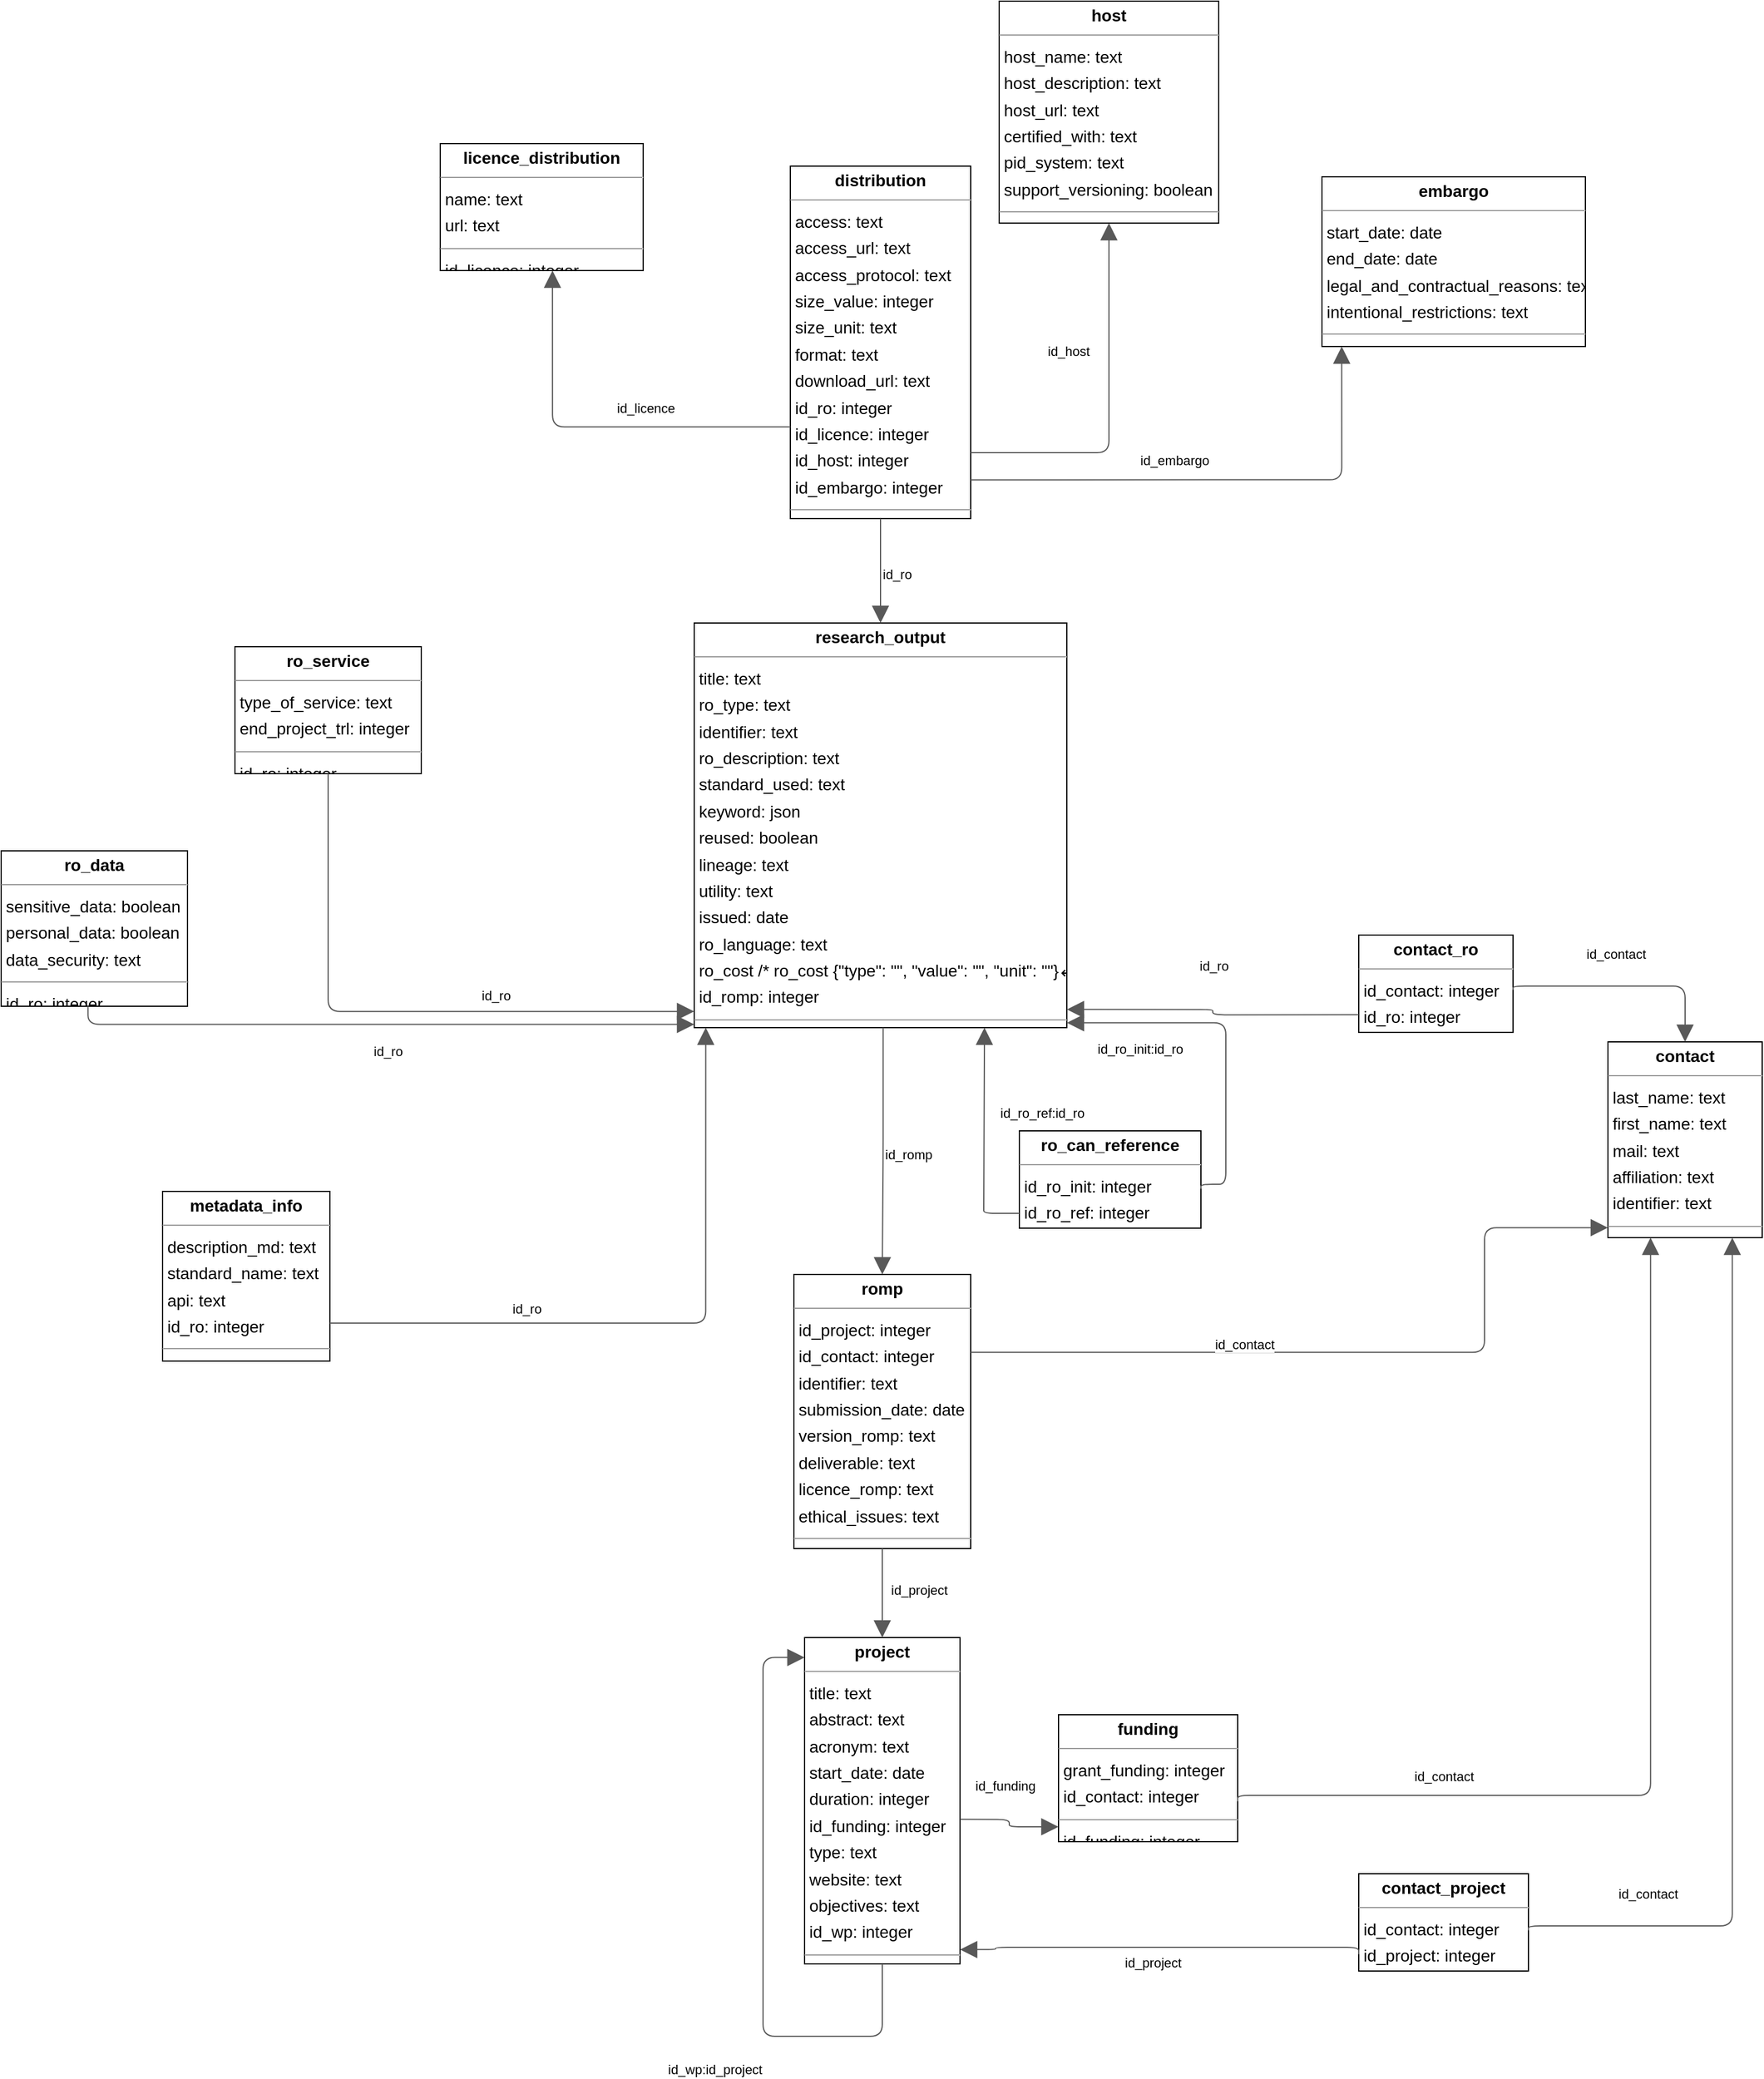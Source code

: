 <mxGraphModel dx="0" dy="0" grid="1" gridSize="10" guides="1" tooltips="1" connect="1" arrows="1" fold="1" page="0" pageScale="1" background="none" math="0" shadow="0">
  <root>
    <mxCell id="0" />
    <mxCell id="1" parent="0" />
    <mxCell id="node10" parent="1" vertex="1" value="&lt;p style=&quot;margin:0px;margin-top:4px;text-align:center;&quot;&gt;&lt;b&gt;contact&lt;/b&gt;&lt;/p&gt;&lt;hr size=&quot;1&quot;/&gt;&lt;p style=&quot;margin:0 0 0 4px;line-height:1.6;&quot;&gt; last_name: text&lt;br/&gt; first_name: text&lt;br/&gt; mail: text&lt;br/&gt; affiliation: text&lt;br/&gt; identifier: text&lt;/p&gt;&lt;hr size=&quot;1&quot;/&gt;&lt;p style=&quot;margin:0 0 0 4px;line-height:1.6;&quot;&gt; id_contact: integer&lt;/p&gt;" style="verticalAlign=top;align=left;overflow=fill;fontSize=14;fontFamily=Helvetica;html=1;rounded=0;shadow=0;comic=0;labelBackgroundColor=none;strokeWidth=1;">
      <mxGeometry x="1092" y="786" width="130" height="165" as="geometry" />
    </mxCell>
    <mxCell id="node4" parent="1" vertex="1" value="&lt;p style=&quot;margin:0px;margin-top:4px;text-align:center;&quot;&gt;&lt;b&gt;contact_project&lt;/b&gt;&lt;/p&gt;&lt;hr size=&quot;1&quot;/&gt;&lt;p style=&quot;margin:0 0 0 4px;line-height:1.6;&quot;&gt; id_contact: integer&lt;br/&gt; id_project: integer&lt;/p&gt;" style="verticalAlign=top;align=left;overflow=fill;fontSize=14;fontFamily=Helvetica;html=1;rounded=0;shadow=0;comic=0;labelBackgroundColor=none;strokeWidth=1;">
      <mxGeometry x="882" y="1487" width="143" height="82" as="geometry" />
    </mxCell>
    <mxCell id="node0" parent="1" vertex="1" value="&lt;p style=&quot;margin:0px;margin-top:4px;text-align:center;&quot;&gt;&lt;b&gt;contact_ro&lt;/b&gt;&lt;/p&gt;&lt;hr size=&quot;1&quot;/&gt;&lt;p style=&quot;margin:0 0 0 4px;line-height:1.6;&quot;&gt; id_contact: integer&lt;br/&gt; id_ro: integer&lt;/p&gt;" style="verticalAlign=top;align=left;overflow=fill;fontSize=14;fontFamily=Helvetica;html=1;rounded=0;shadow=0;comic=0;labelBackgroundColor=none;strokeWidth=1;">
      <mxGeometry x="882" y="696" width="130" height="82" as="geometry" />
    </mxCell>
    <mxCell id="node9" parent="1" vertex="1" value="&lt;p style=&quot;margin:0px;margin-top:4px;text-align:center;&quot;&gt;&lt;b&gt;distribution&lt;/b&gt;&lt;/p&gt;&lt;hr size=&quot;1&quot;/&gt;&lt;p style=&quot;margin:0 0 0 4px;line-height:1.6;&quot;&gt; access: text&lt;br/&gt; access_url: text&lt;br/&gt; access_protocol: text&lt;br/&gt; size_value: integer&lt;br/&gt; size_unit: text&lt;br/&gt; format: text&lt;br/&gt; download_url: text&lt;br/&gt; id_ro: integer&lt;br/&gt; id_licence: integer&lt;br/&gt; id_host: integer&lt;br/&gt; id_embargo: integer&lt;/p&gt;&lt;hr size=&quot;1&quot;/&gt;&lt;p style=&quot;margin:0 0 0 4px;line-height:1.6;&quot;&gt; id_distribution: integer&lt;/p&gt;" style="verticalAlign=top;align=left;overflow=fill;fontSize=14;fontFamily=Helvetica;html=1;rounded=0;shadow=0;comic=0;labelBackgroundColor=none;strokeWidth=1;">
      <mxGeometry x="403" y="48" width="152" height="297" as="geometry" />
    </mxCell>
    <mxCell id="node14" parent="1" vertex="1" value="&lt;p style=&quot;margin:0px;margin-top:4px;text-align:center;&quot;&gt;&lt;b&gt;embargo&lt;/b&gt;&lt;/p&gt;&lt;hr size=&quot;1&quot;/&gt;&lt;p style=&quot;margin:0 0 0 4px;line-height:1.6;&quot;&gt; start_date: date&lt;br/&gt; end_date: date&lt;br/&gt; legal_and_contractual_reasons: text&lt;br/&gt; intentional_restrictions: text&lt;/p&gt;&lt;hr size=&quot;1&quot;/&gt;&lt;p style=&quot;margin:0 0 0 4px;line-height:1.6;&quot;&gt; id_embargo: integer&lt;/p&gt;" style="verticalAlign=top;align=left;overflow=fill;fontSize=14;fontFamily=Helvetica;html=1;rounded=0;shadow=0;comic=0;labelBackgroundColor=none;strokeWidth=1;">
      <mxGeometry x="851" y="57" width="222" height="143" as="geometry" />
    </mxCell>
    <mxCell id="node8" parent="1" vertex="1" value="&lt;p style=&quot;margin:0px;margin-top:4px;text-align:center;&quot;&gt;&lt;b&gt;funding&lt;/b&gt;&lt;/p&gt;&lt;hr size=&quot;1&quot;/&gt;&lt;p style=&quot;margin:0 0 0 4px;line-height:1.6;&quot;&gt; grant_funding: integer&lt;br/&gt; id_contact: integer&lt;/p&gt;&lt;hr size=&quot;1&quot;/&gt;&lt;p style=&quot;margin:0 0 0 4px;line-height:1.6;&quot;&gt; id_funding: integer&lt;/p&gt;" style="verticalAlign=top;align=left;overflow=fill;fontSize=14;fontFamily=Helvetica;html=1;rounded=0;shadow=0;comic=0;labelBackgroundColor=none;strokeWidth=1;">
      <mxGeometry x="629" y="1353" width="151" height="107" as="geometry" />
    </mxCell>
    <mxCell id="node12" parent="1" vertex="1" value="&lt;p style=&quot;margin:0px;margin-top:4px;text-align:center;&quot;&gt;&lt;b&gt;host&lt;/b&gt;&lt;/p&gt;&lt;hr size=&quot;1&quot;/&gt;&lt;p style=&quot;margin:0 0 0 4px;line-height:1.6;&quot;&gt; host_name: text&lt;br/&gt; host_description: text&lt;br/&gt; host_url: text&lt;br/&gt; certified_with: text&lt;br/&gt; pid_system: text&lt;br/&gt; support_versioning: boolean&lt;/p&gt;&lt;hr size=&quot;1&quot;/&gt;&lt;p style=&quot;margin:0 0 0 4px;line-height:1.6;&quot;&gt; id_host: integer&lt;/p&gt;" style="verticalAlign=top;align=left;overflow=fill;fontSize=14;fontFamily=Helvetica;html=1;rounded=0;shadow=0;comic=0;labelBackgroundColor=none;strokeWidth=1;">
      <mxGeometry x="579" y="-91" width="185" height="187" as="geometry" />
    </mxCell>
    <mxCell id="node5" parent="1" vertex="1" value="&lt;p style=&quot;margin:0px;margin-top:4px;text-align:center;&quot;&gt;&lt;b&gt;licence_distribution&lt;/b&gt;&lt;/p&gt;&lt;hr size=&quot;1&quot;/&gt;&lt;p style=&quot;margin:0 0 0 4px;line-height:1.6;&quot;&gt; name: text&lt;br/&gt; url: text&lt;/p&gt;&lt;hr size=&quot;1&quot;/&gt;&lt;p style=&quot;margin:0 0 0 4px;line-height:1.6;&quot;&gt; id_licence: integer&lt;/p&gt;" style="verticalAlign=top;align=left;overflow=fill;fontSize=14;fontFamily=Helvetica;html=1;rounded=0;shadow=0;comic=0;labelBackgroundColor=none;strokeWidth=1;">
      <mxGeometry x="108" y="29" width="171" height="107" as="geometry" />
    </mxCell>
    <mxCell id="node11" parent="1" vertex="1" value="&lt;p style=&quot;margin:0px;margin-top:4px;text-align:center;&quot;&gt;&lt;b&gt;metadata_info&lt;/b&gt;&lt;/p&gt;&lt;hr size=&quot;1&quot;/&gt;&lt;p style=&quot;margin:0 0 0 4px;line-height:1.6;&quot;&gt; description_md: text&lt;br/&gt; standard_name: text&lt;br/&gt; api: text&lt;br/&gt; id_ro: integer&lt;/p&gt;&lt;hr size=&quot;1&quot;/&gt;&lt;p style=&quot;margin:0 0 0 4px;line-height:1.6;&quot;&gt; id_md_info: integer&lt;/p&gt;" style="verticalAlign=top;align=left;overflow=fill;fontSize=14;fontFamily=Helvetica;html=1;rounded=0;shadow=0;comic=0;labelBackgroundColor=none;strokeWidth=1;">
      <mxGeometry x="-126" y="912" width="141" height="143" as="geometry" />
    </mxCell>
    <mxCell id="node1" parent="1" vertex="1" value="&lt;p style=&quot;margin:0px;margin-top:4px;text-align:center;&quot;&gt;&lt;b&gt;project&lt;/b&gt;&lt;/p&gt;&lt;hr size=&quot;1&quot;/&gt;&lt;p style=&quot;margin:0 0 0 4px;line-height:1.6;&quot;&gt; title: text&lt;br/&gt; abstract: text&lt;br/&gt; acronym: text&lt;br/&gt; start_date: date&lt;br/&gt; duration: integer&lt;br/&gt; id_funding: integer&lt;br/&gt; type: text&lt;br/&gt; website: text&lt;br/&gt; objectives: text&lt;br/&gt; id_wp: integer&lt;/p&gt;&lt;hr size=&quot;1&quot;/&gt;&lt;p style=&quot;margin:0 0 0 4px;line-height:1.6;&quot;&gt; id_project: integer&lt;/p&gt;" style="verticalAlign=top;align=left;overflow=fill;fontSize=14;fontFamily=Helvetica;html=1;rounded=0;shadow=0;comic=0;labelBackgroundColor=none;strokeWidth=1;">
      <mxGeometry x="415" y="1288" width="131" height="275" as="geometry" />
    </mxCell>
    <mxCell id="node13" parent="1" vertex="1" value="&lt;p style=&quot;margin:0px;margin-top:4px;text-align:center;&quot;&gt;&lt;b&gt;research_output&lt;/b&gt;&lt;/p&gt;&lt;hr size=&quot;1&quot;/&gt;&lt;p style=&quot;margin:0 0 0 4px;line-height:1.6;&quot;&gt; title: text&lt;br/&gt; ro_type: text&lt;br/&gt; identifier: text&lt;br/&gt; ro_description: text&lt;br/&gt; standard_used: text&lt;br/&gt; keyword: json&lt;br/&gt; reused: boolean&lt;br/&gt; lineage: text&lt;br/&gt; utility: text&lt;br/&gt; issued: date&lt;br/&gt; ro_language: text&lt;br/&gt; ro_cost  /* ro_cost {&amp;quot;type&amp;quot;: &amp;quot;&amp;quot;, &amp;quot;value&amp;quot;: &amp;quot;&amp;quot;, &amp;quot;unit&amp;quot;: &amp;quot;&amp;quot;}↲ avec type = E... */: json&lt;br/&gt; id_romp: integer&lt;/p&gt;&lt;hr size=&quot;1&quot;/&gt;&lt;p style=&quot;margin:0 0 0 4px;line-height:1.6;&quot;&gt; id_ro: integer&lt;/p&gt;" style="verticalAlign=top;align=left;overflow=fill;fontSize=14;fontFamily=Helvetica;html=1;rounded=0;shadow=0;comic=0;labelBackgroundColor=none;strokeWidth=1;">
      <mxGeometry x="322" y="433" width="314" height="341" as="geometry" />
    </mxCell>
    <mxCell id="node2" parent="1" vertex="1" value="&lt;p style=&quot;margin:0px;margin-top:4px;text-align:center;&quot;&gt;&lt;b&gt;ro_can_reference&lt;/b&gt;&lt;/p&gt;&lt;hr size=&quot;1&quot;/&gt;&lt;p style=&quot;margin:0 0 0 4px;line-height:1.6;&quot;&gt; id_ro_init: integer&lt;br/&gt; id_ro_ref: integer&lt;/p&gt;" style="verticalAlign=top;align=left;overflow=fill;fontSize=14;fontFamily=Helvetica;html=1;rounded=0;shadow=0;comic=0;labelBackgroundColor=none;strokeWidth=1;">
      <mxGeometry x="596" y="861" width="153" height="82" as="geometry" />
    </mxCell>
    <mxCell id="node3" parent="1" vertex="1" value="&lt;p style=&quot;margin:0px;margin-top:4px;text-align:center;&quot;&gt;&lt;b&gt;ro_data&lt;/b&gt;&lt;/p&gt;&lt;hr size=&quot;1&quot;/&gt;&lt;p style=&quot;margin:0 0 0 4px;line-height:1.6;&quot;&gt; sensitive_data: boolean&lt;br/&gt; personal_data: boolean&lt;br/&gt; data_security: text&lt;/p&gt;&lt;hr size=&quot;1&quot;/&gt;&lt;p style=&quot;margin:0 0 0 4px;line-height:1.6;&quot;&gt; id_ro: integer&lt;/p&gt;" style="verticalAlign=top;align=left;overflow=fill;fontSize=14;fontFamily=Helvetica;html=1;rounded=0;shadow=0;comic=0;labelBackgroundColor=none;strokeWidth=1;">
      <mxGeometry x="-262" y="625" width="157" height="131" as="geometry" />
    </mxCell>
    <mxCell id="node7" parent="1" vertex="1" value="&lt;p style=&quot;margin:0px;margin-top:4px;text-align:center;&quot;&gt;&lt;b&gt;ro_service&lt;/b&gt;&lt;/p&gt;&lt;hr size=&quot;1&quot;/&gt;&lt;p style=&quot;margin:0 0 0 4px;line-height:1.6;&quot;&gt; type_of_service: text&lt;br/&gt; end_project_trl: integer&lt;/p&gt;&lt;hr size=&quot;1&quot;/&gt;&lt;p style=&quot;margin:0 0 0 4px;line-height:1.6;&quot;&gt; id_ro: integer&lt;/p&gt;" style="verticalAlign=top;align=left;overflow=fill;fontSize=14;fontFamily=Helvetica;html=1;rounded=0;shadow=0;comic=0;labelBackgroundColor=none;strokeWidth=1;">
      <mxGeometry x="-65" y="453" width="157" height="107" as="geometry" />
    </mxCell>
    <mxCell id="node6" parent="1" vertex="1" value="&lt;p style=&quot;margin:0px;margin-top:4px;text-align:center;&quot;&gt;&lt;b&gt;romp&lt;/b&gt;&lt;/p&gt;&lt;hr size=&quot;1&quot;/&gt;&lt;p style=&quot;margin:0 0 0 4px;line-height:1.6;&quot;&gt; id_project: integer&lt;br/&gt; id_contact: integer&lt;br/&gt; identifier: text&lt;br/&gt; submission_date: date&lt;br/&gt; version_romp: text&lt;br/&gt; deliverable: text&lt;br/&gt; licence_romp: text&lt;br/&gt; ethical_issues: text&lt;/p&gt;&lt;hr size=&quot;1&quot;/&gt;&lt;p style=&quot;margin:0 0 0 4px;line-height:1.6;&quot;&gt; id_romp: integer&lt;/p&gt;" style="verticalAlign=top;align=left;overflow=fill;fontSize=14;fontFamily=Helvetica;html=1;rounded=0;shadow=0;comic=0;labelBackgroundColor=none;strokeWidth=1;">
      <mxGeometry x="406" y="982" width="149" height="231" as="geometry" />
    </mxCell>
    <mxCell id="edge7" edge="1" value="" parent="1" source="node4" target="node10" style="html=1;rounded=1;edgeStyle=orthogonalEdgeStyle;dashed=0;startArrow=none;endArrow=block;endSize=12;strokeColor=#595959;exitX=1.000;exitY=0.582;exitDx=0;exitDy=0;entryX=0.806;entryY=1.000;entryDx=0;entryDy=0;">
      <mxGeometry width="50" height="50" relative="1" as="geometry">
        <Array as="points">
          <mxPoint x="1197" y="1531" />
        </Array>
      </mxGeometry>
    </mxCell>
    <mxCell id="label44" parent="edge7" vertex="1" connectable="0" value="id_contact" style="edgeLabel;resizable=0;html=1;align=left;verticalAlign=top;strokeColor=default;">
      <mxGeometry x="1099" y="1491" as="geometry" />
    </mxCell>
    <mxCell id="edge17" edge="1" value="" parent="1" source="node4" target="node1" style="html=1;rounded=1;edgeStyle=orthogonalEdgeStyle;dashed=0;startArrow=none;endArrow=block;endSize=12;strokeColor=#595959;exitX=0.000;exitY=0.827;exitDx=0;exitDy=0;entryX=1.000;entryY=0.956;entryDx=0;entryDy=0;">
      <mxGeometry width="50" height="50" relative="1" as="geometry">
        <Array as="points">
          <mxPoint x="576" y="1549" />
          <mxPoint x="576" y="1550" />
        </Array>
      </mxGeometry>
    </mxCell>
    <mxCell id="label104" parent="edge17" vertex="1" connectable="0" value="id_project" style="edgeLabel;resizable=0;html=1;align=left;verticalAlign=top;strokeColor=default;">
      <mxGeometry x="683" y="1549" as="geometry" />
    </mxCell>
    <mxCell id="edge12" edge="1" value="" parent="1" source="node0" target="node10" style="html=1;rounded=1;edgeStyle=orthogonalEdgeStyle;dashed=0;startArrow=none;endArrow=block;endSize=12;strokeColor=#595959;exitX=1.000;exitY=0.562;exitDx=0;exitDy=0;entryX=0.500;entryY=0.000;entryDx=0;entryDy=0;">
      <mxGeometry width="50" height="50" relative="1" as="geometry">
        <Array as="points">
          <mxPoint x="1157" y="739" />
        </Array>
      </mxGeometry>
    </mxCell>
    <mxCell id="label74" parent="edge12" vertex="1" connectable="0" value="id_contact" style="edgeLabel;resizable=0;html=1;align=left;verticalAlign=top;strokeColor=default;">
      <mxGeometry x="1072" y="699" as="geometry" />
    </mxCell>
    <mxCell id="edge4" edge="1" value="" parent="1" source="node0" target="node13" style="html=1;rounded=1;edgeStyle=orthogonalEdgeStyle;dashed=0;startArrow=none;endArrow=block;endSize=12;strokeColor=#595959;exitX=0.000;exitY=0.819;exitDx=0;exitDy=0;entryX=1.000;entryY=0.955;entryDx=0;entryDy=0;">
      <mxGeometry width="50" height="50" relative="1" as="geometry">
        <Array as="points" />
      </mxGeometry>
    </mxCell>
    <mxCell id="label26" parent="edge4" vertex="1" connectable="0" value="id_ro" style="edgeLabel;resizable=0;html=1;align=left;verticalAlign=top;strokeColor=default;">
      <mxGeometry x="746" y="709" as="geometry" />
    </mxCell>
    <mxCell id="edge1" edge="1" value="" parent="1" source="node9" target="node14" style="html=1;rounded=1;edgeStyle=orthogonalEdgeStyle;dashed=0;startArrow=none;endArrow=block;endSize=12;strokeColor=#595959;exitX=1.000;exitY=0.890;exitDx=0;exitDy=0;entryX=0.075;entryY=1.000;entryDx=0;entryDy=0;">
      <mxGeometry width="50" height="50" relative="1" as="geometry">
        <Array as="points">
          <mxPoint x="868" y="312" />
        </Array>
      </mxGeometry>
    </mxCell>
    <mxCell id="label8" parent="edge1" vertex="1" connectable="0" value="id_embargo" style="edgeLabel;resizable=0;html=1;align=left;verticalAlign=top;strokeColor=default;">
      <mxGeometry x="696" y="283" as="geometry" />
    </mxCell>
    <mxCell id="edge0" edge="1" value="" parent="1" source="node9" target="node12" style="html=1;rounded=1;edgeStyle=orthogonalEdgeStyle;dashed=0;startArrow=none;endArrow=block;endSize=12;strokeColor=#595959;exitX=1.000;exitY=0.813;exitDx=0;exitDy=0;entryX=0.500;entryY=1.000;entryDx=0;entryDy=0;">
      <mxGeometry width="50" height="50" relative="1" as="geometry">
        <Array as="points">
          <mxPoint x="672" y="289" />
        </Array>
      </mxGeometry>
    </mxCell>
    <mxCell id="label2" parent="edge0" vertex="1" connectable="0" value="id_host" style="edgeLabel;resizable=0;html=1;align=left;verticalAlign=top;strokeColor=default;">
      <mxGeometry x="618" y="191" as="geometry" />
    </mxCell>
    <mxCell id="edge13" edge="1" value="" parent="1" source="node9" target="node5" style="html=1;rounded=1;edgeStyle=orthogonalEdgeStyle;dashed=0;startArrow=none;endArrow=block;endSize=12;strokeColor=#595959;exitX=0.000;exitY=0.740;exitDx=0;exitDy=0;entryX=0.553;entryY=1.000;entryDx=0;entryDy=0;">
      <mxGeometry width="50" height="50" relative="1" as="geometry">
        <Array as="points">
          <mxPoint x="203" y="268" />
        </Array>
      </mxGeometry>
    </mxCell>
    <mxCell id="label80" parent="edge13" vertex="1" connectable="0" value="id_licence" style="edgeLabel;resizable=0;html=1;align=left;verticalAlign=top;strokeColor=default;">
      <mxGeometry x="255" y="239" as="geometry" />
    </mxCell>
    <mxCell id="edge16" edge="1" value="" parent="1" source="node9" target="node13" style="html=1;rounded=1;edgeStyle=orthogonalEdgeStyle;dashed=0;startArrow=none;endArrow=block;endSize=12;strokeColor=#595959;exitX=0.500;exitY=1.000;exitDx=0;exitDy=0;entryX=0.500;entryY=0.000;entryDx=0;entryDy=0;">
      <mxGeometry width="50" height="50" relative="1" as="geometry">
        <Array as="points" />
      </mxGeometry>
    </mxCell>
    <mxCell id="label98" parent="edge16" vertex="1" connectable="0" value="id_ro" style="edgeLabel;resizable=0;html=1;align=left;verticalAlign=top;strokeColor=default;">
      <mxGeometry x="479" y="379" as="geometry" />
    </mxCell>
    <mxCell id="edge2" edge="1" value="" parent="1" source="node8" target="node10" style="html=1;rounded=1;edgeStyle=orthogonalEdgeStyle;dashed=0;startArrow=none;endArrow=block;endSize=12;strokeColor=#595959;exitX=1.000;exitY=0.682;exitDx=0;exitDy=0;entryX=0.273;entryY=1.007;entryDx=0;entryDy=0;">
      <mxGeometry width="50" height="50" relative="1" as="geometry">
        <Array as="points">
          <mxPoint x="1128" y="1421" />
        </Array>
      </mxGeometry>
    </mxCell>
    <mxCell id="label14" parent="edge2" vertex="1" connectable="0" value="id_contact" style="edgeLabel;resizable=0;html=1;align=left;verticalAlign=top;strokeColor=default;">
      <mxGeometry x="927" y="1392" as="geometry" />
    </mxCell>
    <mxCell id="edge9" edge="1" value="" parent="1" source="node11" target="node13" style="html=1;rounded=1;edgeStyle=orthogonalEdgeStyle;dashed=0;startArrow=none;endArrow=block;endSize=12;strokeColor=#595959;exitX=1.000;exitY=0.776;exitDx=0;exitDy=0;entryX=0.031;entryY=1.000;entryDx=0;entryDy=0;">
      <mxGeometry width="50" height="50" relative="1" as="geometry">
        <Array as="points">
          <mxPoint x="331" y="1023" />
        </Array>
      </mxGeometry>
    </mxCell>
    <mxCell id="label56" parent="edge9" vertex="1" connectable="0" value="id_ro" style="edgeLabel;resizable=0;html=1;align=left;verticalAlign=top;strokeColor=default;">
      <mxGeometry x="167" y="998" as="geometry" />
    </mxCell>
    <mxCell id="edge8" edge="1" value="" parent="1" source="node1" target="node8" style="html=1;rounded=1;edgeStyle=orthogonalEdgeStyle;dashed=0;startArrow=none;endArrow=block;endSize=12;strokeColor=#595959;exitX=1.000;exitY=0.557;exitDx=0;exitDy=0;entryX=0.000;entryY=0.883;entryDx=0;entryDy=0;">
      <mxGeometry width="50" height="50" relative="1" as="geometry">
        <Array as="points" />
      </mxGeometry>
    </mxCell>
    <mxCell id="label50" parent="edge8" vertex="1" connectable="0" value="id_funding" style="edgeLabel;resizable=0;html=1;align=left;verticalAlign=top;strokeColor=default;">
      <mxGeometry x="557" y="1400" as="geometry" />
    </mxCell>
    <mxCell id="edge10" edge="1" value="" parent="1" source="node1" target="node1" style="html=1;rounded=1;edgeStyle=orthogonalEdgeStyle;dashed=0;startArrow=none;endArrow=block;endSize=12;strokeColor=#595959;exitX=0.500;exitY=1.000;exitDx=0;exitDy=0;entryX=0.000;entryY=0.061;entryDx=0;entryDy=0;">
      <mxGeometry width="50" height="50" relative="1" as="geometry">
        <Array as="points">
          <mxPoint x="481" y="1624" />
          <mxPoint x="380" y="1624" />
          <mxPoint x="380" y="1304" />
        </Array>
      </mxGeometry>
    </mxCell>
    <mxCell id="label62" parent="edge10" vertex="1" connectable="0" value="id_wp:id_project" style="edgeLabel;resizable=0;html=1;align=left;verticalAlign=top;strokeColor=default;">
      <mxGeometry x="298" y="1639" as="geometry" />
    </mxCell>
    <mxCell id="edge3" edge="1" value="" parent="1" source="node13" target="node6" style="html=1;rounded=1;edgeStyle=orthogonalEdgeStyle;dashed=0;startArrow=none;endArrow=block;endSize=12;strokeColor=#595959;exitX=0.507;exitY=1.000;exitDx=0;exitDy=0;entryX=0.500;entryY=0.000;entryDx=0;entryDy=0;">
      <mxGeometry width="50" height="50" relative="1" as="geometry">
        <Array as="points" />
      </mxGeometry>
    </mxCell>
    <mxCell id="label20" parent="edge3" vertex="1" connectable="0" value="id_romp" style="edgeLabel;resizable=0;html=1;align=left;verticalAlign=top;strokeColor=default;">
      <mxGeometry x="481" y="868" as="geometry" />
    </mxCell>
    <mxCell id="edge11" edge="1" value="" parent="1" source="node2" target="node13" style="html=1;rounded=1;edgeStyle=orthogonalEdgeStyle;dashed=0;startArrow=none;endArrow=block;endSize=12;strokeColor=#595959;exitX=1.000;exitY=0.594;exitDx=0;exitDy=0;entryX=1.000;entryY=0.988;entryDx=0;entryDy=0;">
      <mxGeometry width="50" height="50" relative="1" as="geometry">
        <Array as="points">
          <mxPoint x="770" y="906" />
          <mxPoint x="770" y="769" />
        </Array>
      </mxGeometry>
    </mxCell>
    <mxCell id="label68" parent="edge11" vertex="1" connectable="0" value="id_ro_init:id_ro" style="edgeLabel;resizable=0;html=1;align=left;verticalAlign=top;strokeColor=default;">
      <mxGeometry x="660" y="779" as="geometry" />
    </mxCell>
    <mxCell id="edge14" edge="1" value="" parent="1" source="node2" target="node13" style="html=1;rounded=1;edgeStyle=orthogonalEdgeStyle;dashed=0;startArrow=none;endArrow=block;endSize=12;strokeColor=#595959;exitX=0.000;exitY=0.848;exitDx=0;exitDy=0;entryX=0.779;entryY=1.000;entryDx=0;entryDy=0;">
      <mxGeometry width="50" height="50" relative="1" as="geometry">
        <Array as="points">
          <mxPoint x="566" y="926" />
          <mxPoint x="566" y="834" />
        </Array>
      </mxGeometry>
    </mxCell>
    <mxCell id="label86" parent="edge14" vertex="1" connectable="0" value="id_ro_ref:id_ro" style="edgeLabel;resizable=0;html=1;align=left;verticalAlign=top;strokeColor=default;">
      <mxGeometry x="578" y="833" as="geometry" />
    </mxCell>
    <mxCell id="edge18" edge="1" value="" parent="1" source="node3" target="node13" style="html=1;rounded=1;edgeStyle=orthogonalEdgeStyle;dashed=0;startArrow=none;endArrow=block;endSize=12;strokeColor=#595959;exitX=0.466;exitY=1.000;exitDx=0;exitDy=0;entryX=0.000;entryY=0.992;entryDx=0;entryDy=0;">
      <mxGeometry width="50" height="50" relative="1" as="geometry">
        <Array as="points">
          <mxPoint x="-189" y="771" />
        </Array>
      </mxGeometry>
    </mxCell>
    <mxCell id="label110" parent="edge18" vertex="1" connectable="0" value="id_ro" style="edgeLabel;resizable=0;html=1;align=left;verticalAlign=top;strokeColor=default;">
      <mxGeometry x="50" y="781" as="geometry" />
    </mxCell>
    <mxCell id="edge15" edge="1" value="" parent="1" source="node7" target="node13" style="html=1;rounded=1;edgeStyle=orthogonalEdgeStyle;dashed=0;startArrow=none;endArrow=block;endSize=12;strokeColor=#595959;exitX=0.500;exitY=1.000;exitDx=0;exitDy=0;entryX=0.000;entryY=0.960;entryDx=0;entryDy=0;">
      <mxGeometry width="50" height="50" relative="1" as="geometry">
        <Array as="points">
          <mxPoint x="13" y="760" />
        </Array>
      </mxGeometry>
    </mxCell>
    <mxCell id="label92" parent="edge15" vertex="1" connectable="0" value="id_ro" style="edgeLabel;resizable=0;html=1;align=left;verticalAlign=top;strokeColor=default;">
      <mxGeometry x="141" y="734" as="geometry" />
    </mxCell>
    <mxCell id="edge5" edge="1" value="" parent="1" source="node6" target="node10" style="html=1;rounded=1;edgeStyle=orthogonalEdgeStyle;dashed=0;startArrow=none;endArrow=block;endSize=12;strokeColor=#595959;exitX=1.000;exitY=0.284;exitDx=0;exitDy=0;entryX=0.000;entryY=0.949;entryDx=0;entryDy=0;">
      <mxGeometry width="50" height="50" relative="1" as="geometry">
        <Array as="points">
          <mxPoint x="988" y="1047" />
          <mxPoint x="988" y="943" />
        </Array>
      </mxGeometry>
    </mxCell>
    <mxCell id="label32" parent="edge5" vertex="1" connectable="0" value="id_contact" style="edgeLabel;resizable=0;html=1;align=left;verticalAlign=top;strokeColor=default;">
      <mxGeometry x="759" y="1028" as="geometry" />
    </mxCell>
    <mxCell id="edge6" edge="1" value="" parent="1" source="node6" target="node1" style="html=1;rounded=1;edgeStyle=orthogonalEdgeStyle;dashed=0;startArrow=none;endArrow=block;endSize=12;strokeColor=#595959;exitX=0.500;exitY=1.000;exitDx=0;exitDy=0;entryX=0.500;entryY=0.000;entryDx=0;entryDy=0;">
      <mxGeometry width="50" height="50" relative="1" as="geometry">
        <Array as="points" />
      </mxGeometry>
    </mxCell>
    <mxCell id="label38" parent="edge6" vertex="1" connectable="0" value="id_project" style="edgeLabel;resizable=0;html=1;align=left;verticalAlign=top;strokeColor=default;">
      <mxGeometry x="486" y="1235" as="geometry" />
    </mxCell>
  </root>
</mxGraphModel>